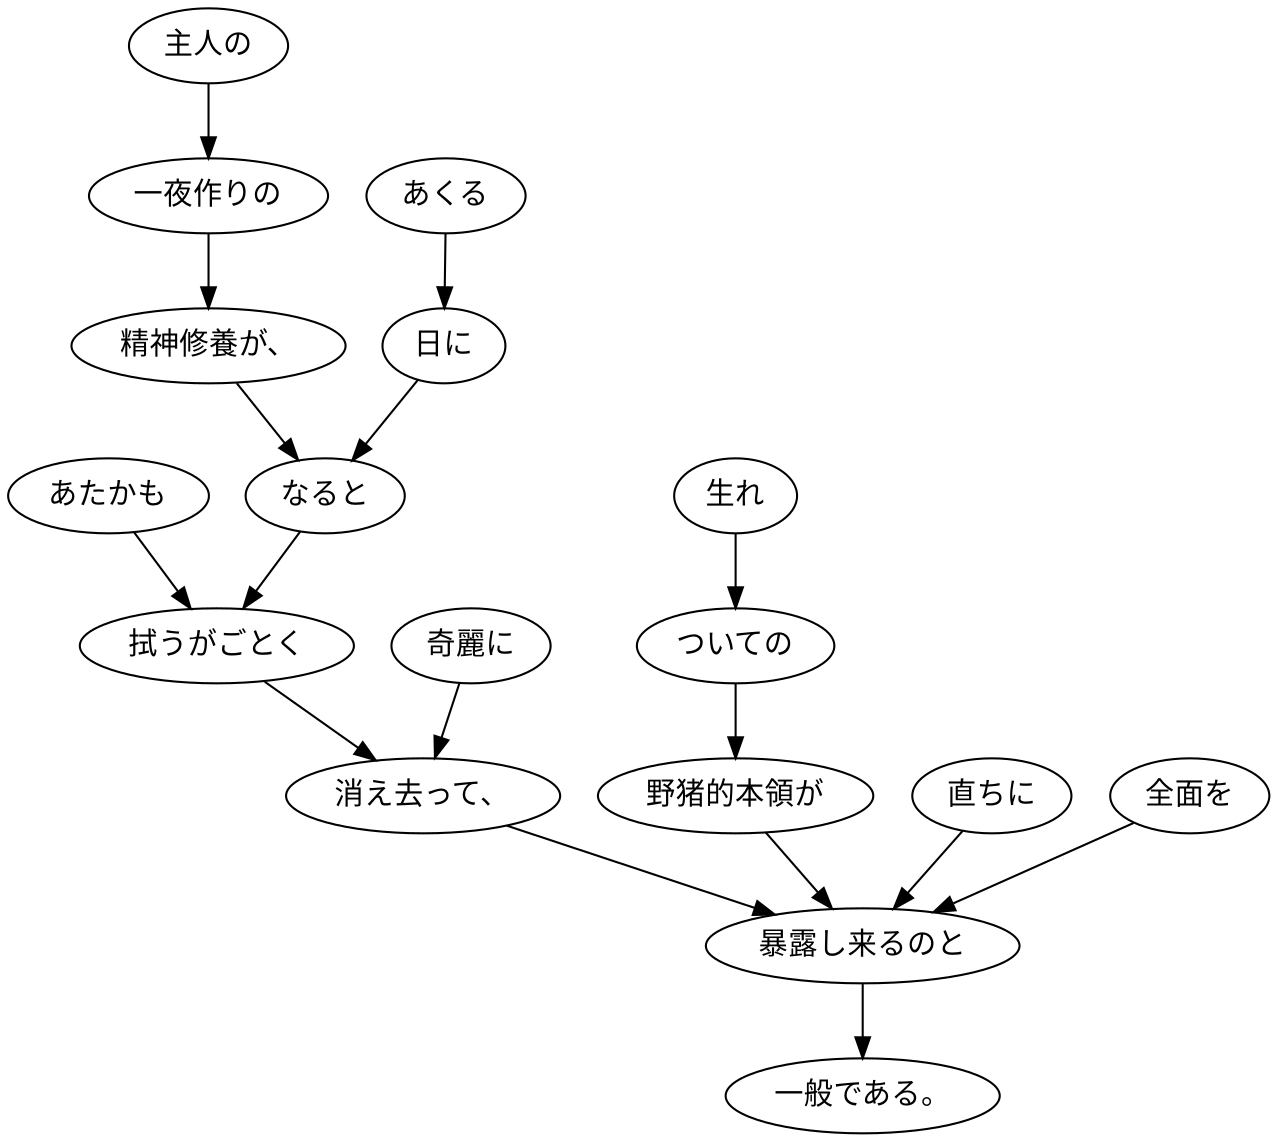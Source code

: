 digraph graph6531 {
	node0 [label="あたかも"];
	node1 [label="主人の"];
	node2 [label="一夜作りの"];
	node3 [label="精神修養が、"];
	node4 [label="あくる"];
	node5 [label="日に"];
	node6 [label="なると"];
	node7 [label="拭うがごとく"];
	node8 [label="奇麗に"];
	node9 [label="消え去って、"];
	node10 [label="生れ"];
	node11 [label="ついての"];
	node12 [label="野猪的本領が"];
	node13 [label="直ちに"];
	node14 [label="全面を"];
	node15 [label="暴露し来るのと"];
	node16 [label="一般である。"];
	node0 -> node7;
	node1 -> node2;
	node2 -> node3;
	node3 -> node6;
	node4 -> node5;
	node5 -> node6;
	node6 -> node7;
	node7 -> node9;
	node8 -> node9;
	node9 -> node15;
	node10 -> node11;
	node11 -> node12;
	node12 -> node15;
	node13 -> node15;
	node14 -> node15;
	node15 -> node16;
}
